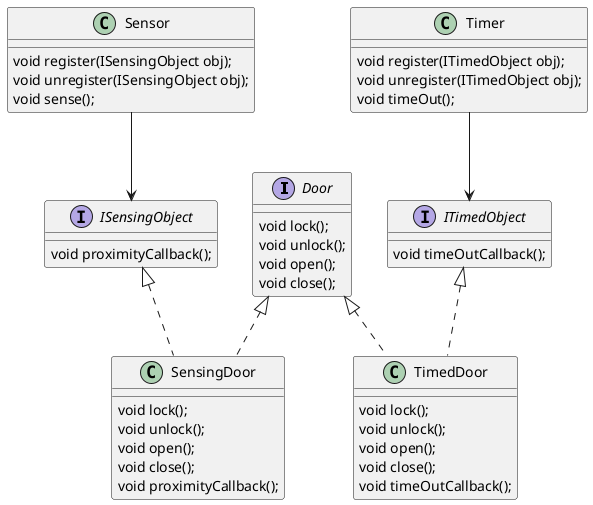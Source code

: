 @startuml
interface Door
{
    void lock();
    void unlock();
    void open();
    void close();
}
interface ISensingObject {
    void proximityCallback();
}

interface ITimedObject {
    void timeOutCallback();
}
class SensingDoor implements Door , ISensingObject {
    void lock();
    void unlock();
    void open();
    void close();
    void proximityCallback();
}

class TimedDoor implements Door, ITimedObject {
    void lock();
    void unlock();
    void open();
    void close();
    void timeOutCallback();
}
class Sensor {
    void register(ISensingObject obj);
    void unregister(ISensingObject obj);
    void sense();
}

class Timer {
    void register(ITimedObject obj);
    void unregister(ITimedObject obj);
    void timeOut();
}
Timer --> ITimedObject
Sensor --> ISensingObject

' class Duck implements IDuck {
'     public void quack()
'     public void swim()
     

' }
'  Pool --> IDuck

' class ElectronicDuck implements IDuck{
'         void quack() throws DuckIsOffException;
'         void swim() throws DuckIsOffException;
'         void turnOn()
'         void turnOff()

' }
' class IDuckException{
'     public IDuckException(String message)
' }
' class DuckIsOffException{
'     public DuckIsOffException(String message)
' }




' interface IDuck {  
'     void quack() throws IDuckException;
'     void swim() throws IDuckException;   
' }

' IDuck --> IDuckException
' ElectronicDuck --> DuckIsOffException

@enduml
